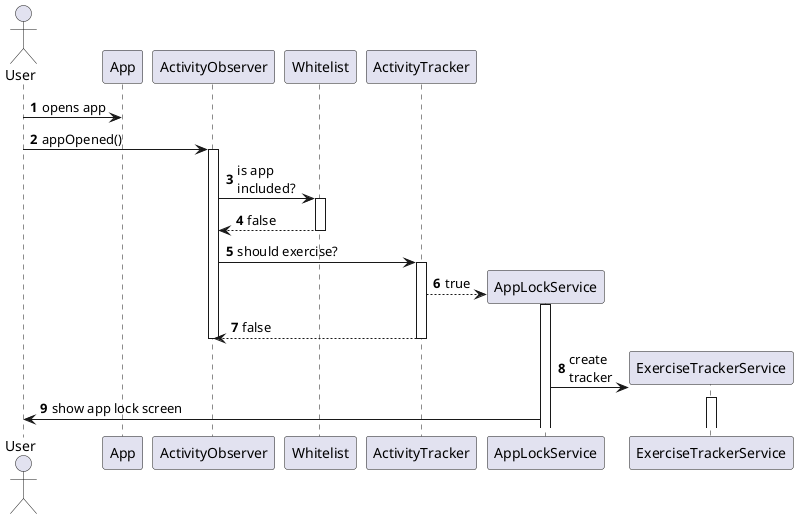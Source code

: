 @startuml

autonumber

actor User
participant App
participant ActivityObserver
participant Whitelist
participant ActivityTracker
participant AppLockService
participant ExerciseTrackerService

User -> App : opens app
User -> ActivityObserver ++ : appOpened()

ActivityObserver -> Whitelist ++ : is app\nincluded?
ActivityObserver <-- Whitelist -- : false

ActivityObserver -> ActivityTracker ++ : should exercise?
ActivityTracker --> AppLockService ** : true
activate AppLockService
ActivityObserver <-- ActivityTracker -- : false
deactivate ActivityObserver

AppLockService -> ExerciseTrackerService ** : create\ntracker
activate ExerciseTrackerService
AppLockService -> User : show app lock screen

@enduml